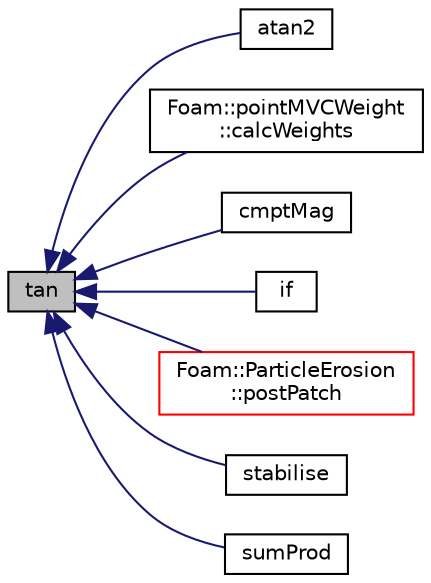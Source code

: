 digraph "tan"
{
  bgcolor="transparent";
  edge [fontname="Helvetica",fontsize="10",labelfontname="Helvetica",labelfontsize="10"];
  node [fontname="Helvetica",fontsize="10",shape=record];
  rankdir="LR";
  Node1 [label="tan",height=0.2,width=0.4,color="black", fillcolor="grey75", style="filled", fontcolor="black"];
  Node1 -> Node2 [dir="back",color="midnightblue",fontsize="10",style="solid",fontname="Helvetica"];
  Node2 [label="atan2",height=0.2,width=0.4,color="black",URL="$a10936.html#ac4f658d3f23292db85ec6b618e5976e0"];
  Node1 -> Node3 [dir="back",color="midnightblue",fontsize="10",style="solid",fontname="Helvetica"];
  Node3 [label="Foam::pointMVCWeight\l::calcWeights",height=0.2,width=0.4,color="black",URL="$a01934.html#a121eb1ad9e2a6b94a94f389141c59656",tooltip="Calculate weights from single face&#39;s vertices only. "];
  Node1 -> Node4 [dir="back",color="midnightblue",fontsize="10",style="solid",fontname="Helvetica"];
  Node4 [label="cmptMag",height=0.2,width=0.4,color="black",URL="$a10936.html#a2b5bed0675a2a1c054a011f1ff5d73e8"];
  Node1 -> Node5 [dir="back",color="midnightblue",fontsize="10",style="solid",fontname="Helvetica"];
  Node5 [label="if",height=0.2,width=0.4,color="black",URL="$a04068.html#a6a1d5194de861361e42d7b0119753bb0"];
  Node1 -> Node6 [dir="back",color="midnightblue",fontsize="10",style="solid",fontname="Helvetica"];
  Node6 [label="Foam::ParticleErosion\l::postPatch",height=0.2,width=0.4,color="red",URL="$a01821.html#a77147582d9be96def68967af52d9784b",tooltip="Post-patch hook. "];
  Node1 -> Node7 [dir="back",color="midnightblue",fontsize="10",style="solid",fontname="Helvetica"];
  Node7 [label="stabilise",height=0.2,width=0.4,color="black",URL="$a10936.html#a5256ed0d7ec24b1876ba90c6ff1f8727"];
  Node1 -> Node8 [dir="back",color="midnightblue",fontsize="10",style="solid",fontname="Helvetica"];
  Node8 [label="sumProd",height=0.2,width=0.4,color="black",URL="$a10936.html#a5b480f6156c25bef4de87d86094e87ea"];
}
